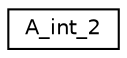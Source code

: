 digraph "Graphical Class Hierarchy"
{
  edge [fontname="Helvetica",fontsize="10",labelfontname="Helvetica",labelfontsize="10"];
  node [fontname="Helvetica",fontsize="10",shape=record];
  rankdir="LR";
  Node0 [label="A_int_2",height=0.2,width=0.4,color="black", fillcolor="white", style="filled",URL="$struct_a__int__2.html"];
}
